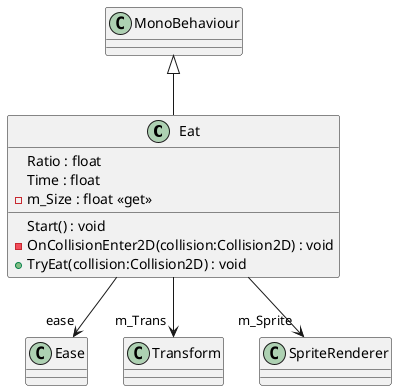 @startuml
class Eat {
    Ratio : float
    Time : float
    - m_Size : float <<get>>
    Start() : void
    - OnCollisionEnter2D(collision:Collision2D) : void
    + TryEat(collision:Collision2D) : void
}
MonoBehaviour <|-- Eat
Eat --> "ease" Ease
Eat --> "m_Trans" Transform
Eat --> "m_Sprite" SpriteRenderer
@enduml
